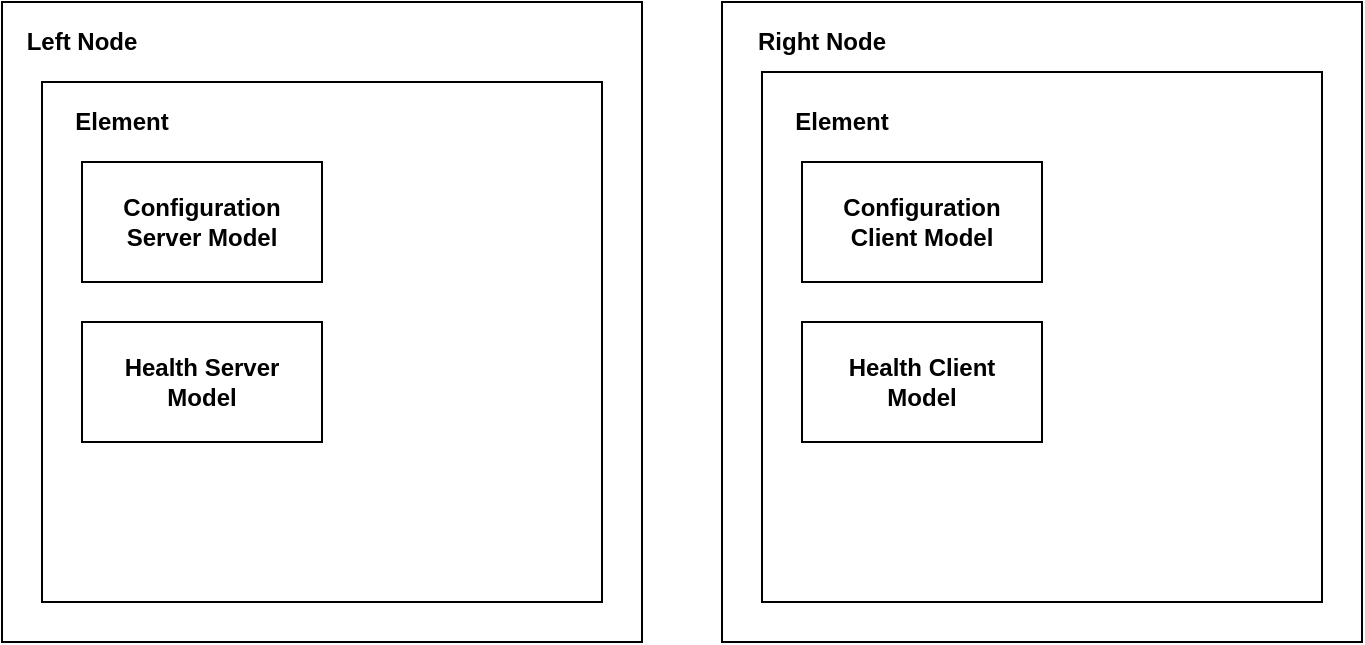 <mxfile version="13.0.8" type="device"><diagram id="sVtcEsJx7s_cTY2InBhH" name="Page-1"><mxGraphModel dx="786" dy="539" grid="1" gridSize="10" guides="1" tooltips="1" connect="1" arrows="1" fold="1" page="1" pageScale="1" pageWidth="850" pageHeight="1100" math="0" shadow="0"><root><mxCell id="0"/><mxCell id="1" parent="0"/><mxCell id="sCLOZ6uBb203Xqf0phoH-1" value="" style="rounded=0;whiteSpace=wrap;html=1;" vertex="1" parent="1"><mxGeometry x="80" y="80" width="320" height="320" as="geometry"/></mxCell><mxCell id="sCLOZ6uBb203Xqf0phoH-5" value="" style="rounded=0;whiteSpace=wrap;html=1;" vertex="1" parent="1"><mxGeometry x="100" y="120" width="280" height="260" as="geometry"/></mxCell><mxCell id="sCLOZ6uBb203Xqf0phoH-2" value="" style="rounded=0;whiteSpace=wrap;html=1;" vertex="1" parent="1"><mxGeometry x="440" y="80" width="320" height="320" as="geometry"/></mxCell><mxCell id="sCLOZ6uBb203Xqf0phoH-3" value="Left Node" style="text;html=1;strokeColor=none;fillColor=none;align=center;verticalAlign=middle;whiteSpace=wrap;rounded=0;fontStyle=1" vertex="1" parent="1"><mxGeometry x="90" y="90" width="60" height="20" as="geometry"/></mxCell><mxCell id="sCLOZ6uBb203Xqf0phoH-4" value="Right Node" style="text;html=1;strokeColor=none;fillColor=none;align=center;verticalAlign=middle;whiteSpace=wrap;rounded=0;fontStyle=1" vertex="1" parent="1"><mxGeometry x="450" y="90" width="80" height="20" as="geometry"/></mxCell><mxCell id="sCLOZ6uBb203Xqf0phoH-6" value="" style="rounded=0;whiteSpace=wrap;html=1;" vertex="1" parent="1"><mxGeometry x="460" y="115" width="280" height="265" as="geometry"/></mxCell><mxCell id="sCLOZ6uBb203Xqf0phoH-7" value="Element" style="text;html=1;strokeColor=none;fillColor=none;align=center;verticalAlign=middle;whiteSpace=wrap;rounded=0;fontStyle=1" vertex="1" parent="1"><mxGeometry x="110" y="130" width="60" height="20" as="geometry"/></mxCell><mxCell id="sCLOZ6uBb203Xqf0phoH-8" value="Element&lt;br&gt;" style="text;html=1;strokeColor=none;fillColor=none;align=center;verticalAlign=middle;whiteSpace=wrap;rounded=0;fontStyle=1" vertex="1" parent="1"><mxGeometry x="470" y="130" width="60" height="20" as="geometry"/></mxCell><mxCell id="sCLOZ6uBb203Xqf0phoH-9" value="&lt;b&gt;Configuration Server Model&lt;/b&gt;" style="rounded=0;whiteSpace=wrap;html=1;" vertex="1" parent="1"><mxGeometry x="120" y="160" width="120" height="60" as="geometry"/></mxCell><mxCell id="sCLOZ6uBb203Xqf0phoH-10" value="&lt;b&gt;Configuration Client&amp;nbsp;Model&lt;/b&gt;" style="rounded=0;whiteSpace=wrap;html=1;" vertex="1" parent="1"><mxGeometry x="480" y="160" width="120" height="60" as="geometry"/></mxCell><mxCell id="sCLOZ6uBb203Xqf0phoH-11" value="&lt;b&gt;Health Server&lt;br&gt;Model&lt;/b&gt;" style="rounded=0;whiteSpace=wrap;html=1;" vertex="1" parent="1"><mxGeometry x="120" y="240" width="120" height="60" as="geometry"/></mxCell><mxCell id="sCLOZ6uBb203Xqf0phoH-12" value="&lt;b&gt;Health Client&lt;br&gt;Model&lt;br&gt;&lt;/b&gt;" style="rounded=0;whiteSpace=wrap;html=1;" vertex="1" parent="1"><mxGeometry x="480" y="240" width="120" height="60" as="geometry"/></mxCell></root></mxGraphModel></diagram></mxfile>